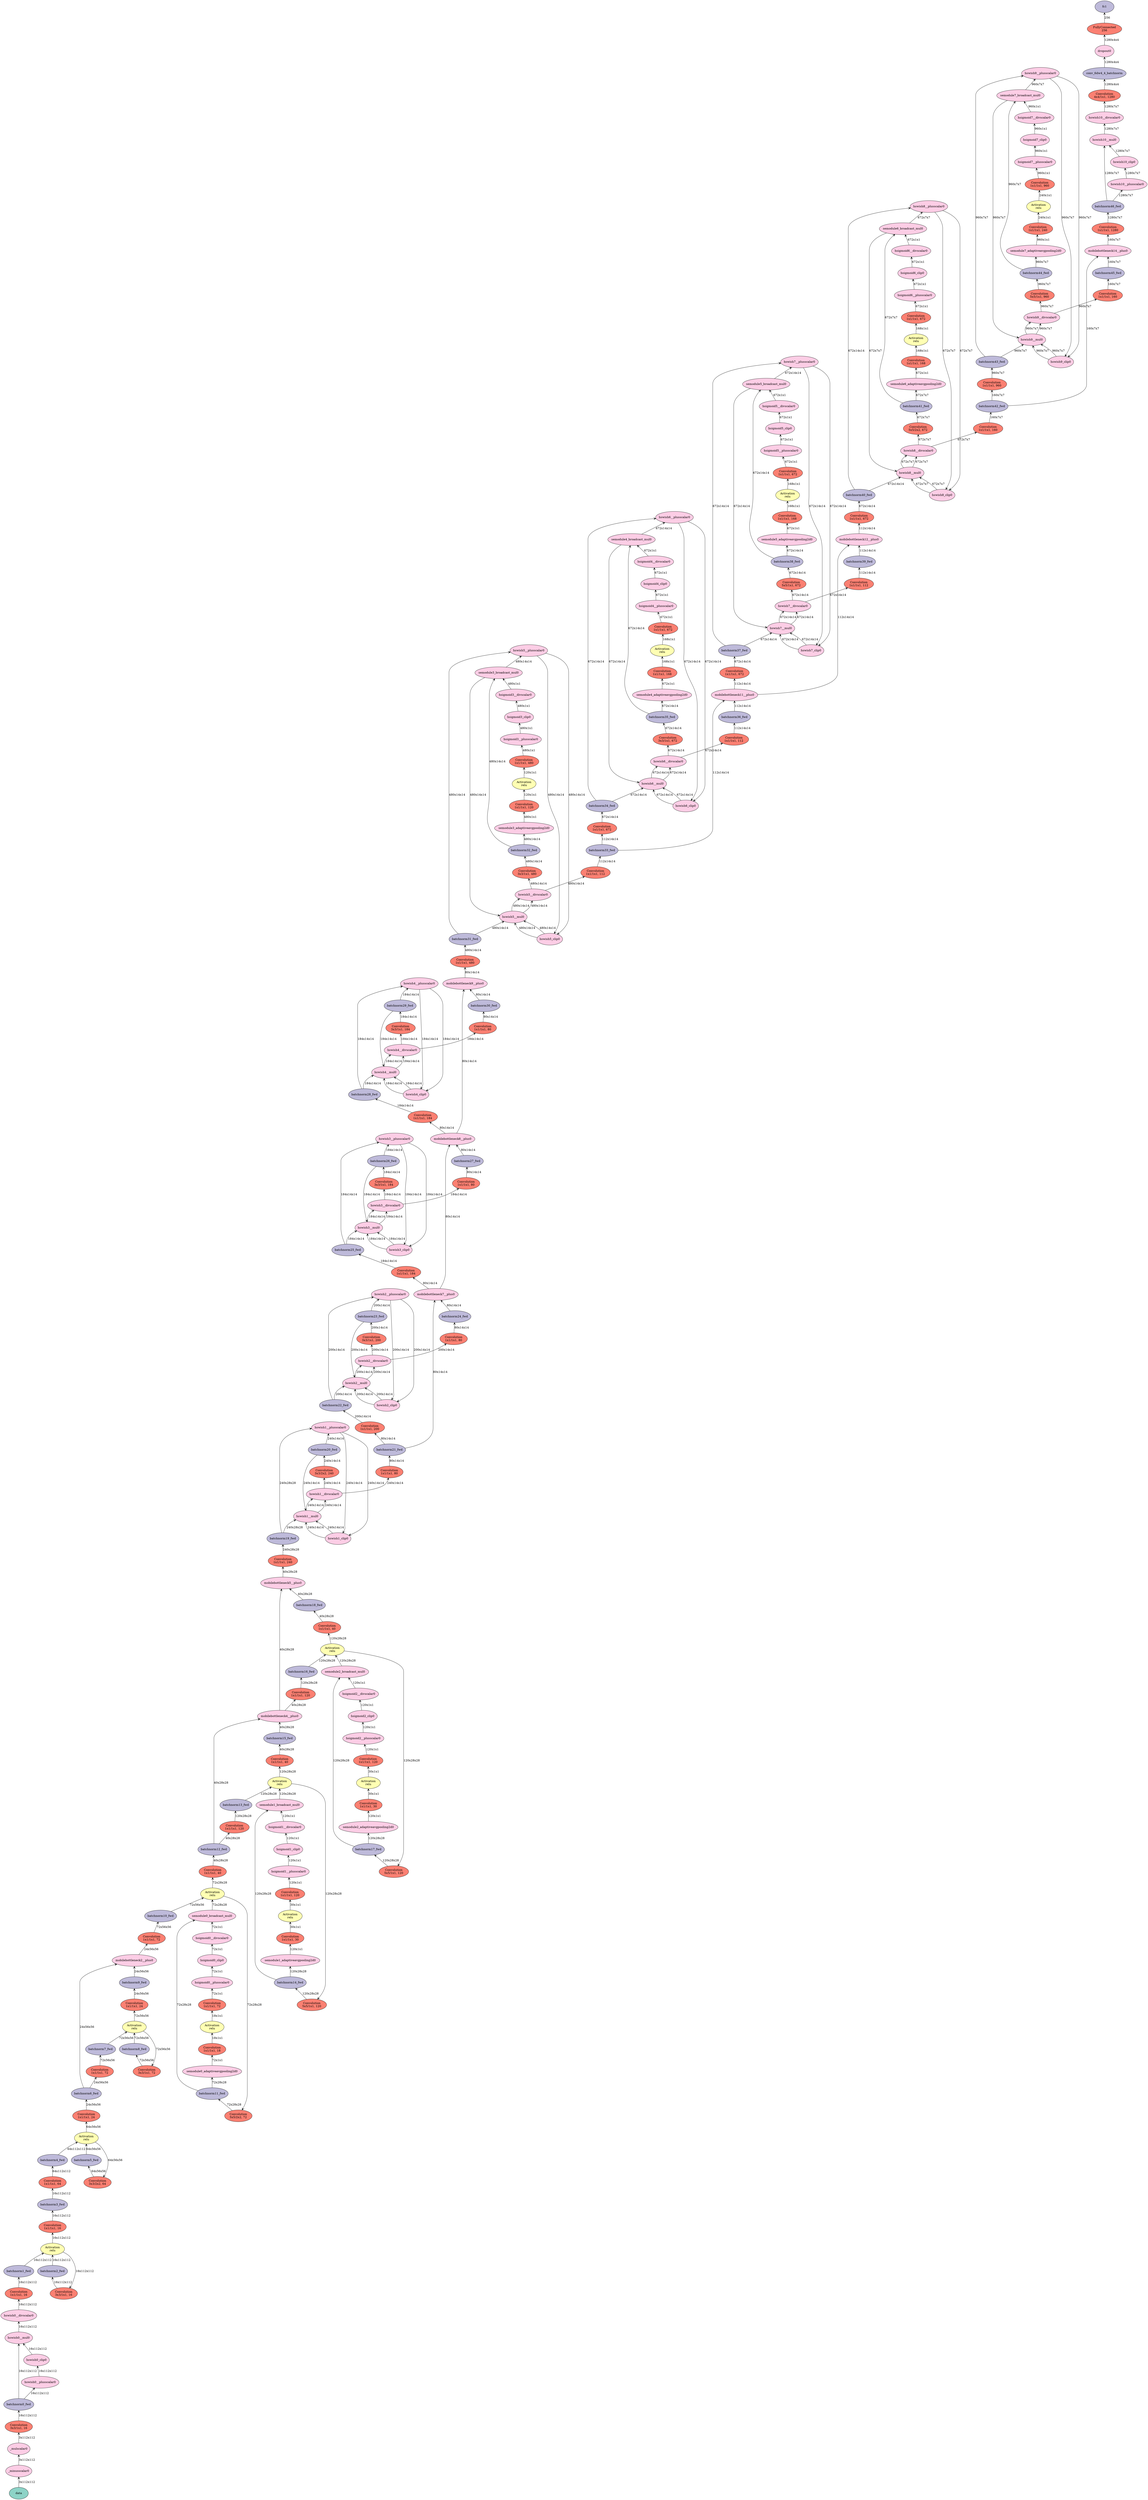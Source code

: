 digraph plot {
	data [label=data fillcolor="#8dd3c7" fixedsize="fasl==false" height=0.8034 shape=oval style=filled width=1.3]
	_minusscalar0 [label=_minusscalar0 fillcolor="#fccde5" fixedsize="fasl==false" height=0.8034 shape=oval style=filled width=1.3]
	_mulscalar0 [label=_mulscalar0 fillcolor="#fccde5" fixedsize="fasl==false" height=0.8034 shape=oval style=filled width=1.3]
	conv0_fwd [label="Convolution\n3x3/1x1, 16" fillcolor="#fb8072" fixedsize="fasl==false" height=0.8034 shape=oval style=filled width=1.3]
	batchnorm0_fwd [label=batchnorm0_fwd fillcolor="#bebada" fixedsize="fasl==false" height=0.8034 shape=oval style=filled width=1.3]
	hswish0__plusscalar0 [label=hswish0__plusscalar0 fillcolor="#fccde5" fixedsize="fasl==false" height=0.8034 shape=oval style=filled width=1.3]
	hswish0_clip0 [label=hswish0_clip0 fillcolor="#fccde5" fixedsize="fasl==false" height=0.8034 shape=oval style=filled width=1.3]
	hswish0__mul0 [label=hswish0__mul0 fillcolor="#fccde5" fixedsize="fasl==false" height=0.8034 shape=oval style=filled width=1.3]
	hswish0__divscalar0 [label=hswish0__divscalar0 fillcolor="#fccde5" fixedsize="fasl==false" height=0.8034 shape=oval style=filled width=1.3]
	conv1_fwd [label="Convolution\n1x1/1x1, 16" fillcolor="#fb8072" fixedsize="fasl==false" height=0.8034 shape=oval style=filled width=1.3]
	batchnorm1_fwd [label=batchnorm1_fwd fillcolor="#bebada" fixedsize="fasl==false" height=0.8034 shape=oval style=filled width=1.3]
	relu2_fwd [label="Activation\nrelu" fillcolor="#ffffb3" fixedsize="fasl==false" height=0.8034 shape=oval style=filled width=1.3]
	conv2_fwd [label="Convolution\n3x3/1x1, 16" fillcolor="#fb8072" fixedsize="fasl==false" height=0.8034 shape=oval style=filled width=1.3]
	batchnorm2_fwd [label=batchnorm2_fwd fillcolor="#bebada" fixedsize="fasl==false" height=0.8034 shape=oval style=filled width=1.3]
	relu2_fwd [label="Activation\nrelu" fillcolor="#ffffb3" fixedsize="fasl==false" height=0.8034 shape=oval style=filled width=1.3]
	conv3_fwd [label="Convolution\n1x1/1x1, 16" fillcolor="#fb8072" fixedsize="fasl==false" height=0.8034 shape=oval style=filled width=1.3]
	batchnorm3_fwd [label=batchnorm3_fwd fillcolor="#bebada" fixedsize="fasl==false" height=0.8034 shape=oval style=filled width=1.3]
	conv4_fwd [label="Convolution\n1x1/1x1, 64" fillcolor="#fb8072" fixedsize="fasl==false" height=0.8034 shape=oval style=filled width=1.3]
	batchnorm4_fwd [label=batchnorm4_fwd fillcolor="#bebada" fixedsize="fasl==false" height=0.8034 shape=oval style=filled width=1.3]
	relu3_fwd [label="Activation\nrelu" fillcolor="#ffffb3" fixedsize="fasl==false" height=0.8034 shape=oval style=filled width=1.3]
	conv5_fwd [label="Convolution\n3x3/2x2, 64" fillcolor="#fb8072" fixedsize="fasl==false" height=0.8034 shape=oval style=filled width=1.3]
	batchnorm5_fwd [label=batchnorm5_fwd fillcolor="#bebada" fixedsize="fasl==false" height=0.8034 shape=oval style=filled width=1.3]
	relu3_fwd [label="Activation\nrelu" fillcolor="#ffffb3" fixedsize="fasl==false" height=0.8034 shape=oval style=filled width=1.3]
	conv6_fwd [label="Convolution\n1x1/1x1, 24" fillcolor="#fb8072" fixedsize="fasl==false" height=0.8034 shape=oval style=filled width=1.3]
	batchnorm6_fwd [label=batchnorm6_fwd fillcolor="#bebada" fixedsize="fasl==false" height=0.8034 shape=oval style=filled width=1.3]
	conv7_fwd [label="Convolution\n1x1/1x1, 72" fillcolor="#fb8072" fixedsize="fasl==false" height=0.8034 shape=oval style=filled width=1.3]
	batchnorm7_fwd [label=batchnorm7_fwd fillcolor="#bebada" fixedsize="fasl==false" height=0.8034 shape=oval style=filled width=1.3]
	relu4_fwd [label="Activation\nrelu" fillcolor="#ffffb3" fixedsize="fasl==false" height=0.8034 shape=oval style=filled width=1.3]
	conv8_fwd [label="Convolution\n3x3/1x1, 72" fillcolor="#fb8072" fixedsize="fasl==false" height=0.8034 shape=oval style=filled width=1.3]
	batchnorm8_fwd [label=batchnorm8_fwd fillcolor="#bebada" fixedsize="fasl==false" height=0.8034 shape=oval style=filled width=1.3]
	relu4_fwd [label="Activation\nrelu" fillcolor="#ffffb3" fixedsize="fasl==false" height=0.8034 shape=oval style=filled width=1.3]
	conv9_fwd [label="Convolution\n1x1/1x1, 24" fillcolor="#fb8072" fixedsize="fasl==false" height=0.8034 shape=oval style=filled width=1.3]
	batchnorm9_fwd [label=batchnorm9_fwd fillcolor="#bebada" fixedsize="fasl==false" height=0.8034 shape=oval style=filled width=1.3]
	mobilebottleneck2__plus0 [label=mobilebottleneck2__plus0 fillcolor="#fccde5" fixedsize="fasl==false" height=0.8034 shape=oval style=filled width=1.3]
	conv12_fwd [label="Convolution\n1x1/1x1, 72" fillcolor="#fb8072" fixedsize="fasl==false" height=0.8034 shape=oval style=filled width=1.3]
	batchnorm10_fwd [label=batchnorm10_fwd fillcolor="#bebada" fixedsize="fasl==false" height=0.8034 shape=oval style=filled width=1.3]
	relu5_fwd [label="Activation\nrelu" fillcolor="#ffffb3" fixedsize="fasl==false" height=0.8034 shape=oval style=filled width=1.3]
	conv13_fwd [label="Convolution\n5x5/2x2, 72" fillcolor="#fb8072" fixedsize="fasl==false" height=0.8034 shape=oval style=filled width=1.3]
	batchnorm11_fwd [label=batchnorm11_fwd fillcolor="#bebada" fixedsize="fasl==false" height=0.8034 shape=oval style=filled width=1.3]
	semodule0_adaptiveavgpooling2d0 [label=semodule0_adaptiveavgpooling2d0 fillcolor="#fccde5" fixedsize="fasl==false" height=0.8034 shape=oval style=filled width=1.3]
	conv10_fwd [label="Convolution\n1x1/1x1, 18" fillcolor="#fb8072" fixedsize="fasl==false" height=0.8034 shape=oval style=filled width=1.3]
	relu6_fwd [label="Activation\nrelu" fillcolor="#ffffb3" fixedsize="fasl==false" height=0.8034 shape=oval style=filled width=1.3]
	conv11_fwd [label="Convolution\n1x1/1x1, 72" fillcolor="#fb8072" fixedsize="fasl==false" height=0.8034 shape=oval style=filled width=1.3]
	hsigmoid0__plusscalar0 [label=hsigmoid0__plusscalar0 fillcolor="#fccde5" fixedsize="fasl==false" height=0.8034 shape=oval style=filled width=1.3]
	hsigmoid0_clip0 [label=hsigmoid0_clip0 fillcolor="#fccde5" fixedsize="fasl==false" height=0.8034 shape=oval style=filled width=1.3]
	hsigmoid0__divscalar0 [label=hsigmoid0__divscalar0 fillcolor="#fccde5" fixedsize="fasl==false" height=0.8034 shape=oval style=filled width=1.3]
	semodule0_broadcast_mul0 [label=semodule0_broadcast_mul0 fillcolor="#fccde5" fixedsize="fasl==false" height=0.8034 shape=oval style=filled width=1.3]
	relu5_fwd [label="Activation\nrelu" fillcolor="#ffffb3" fixedsize="fasl==false" height=0.8034 shape=oval style=filled width=1.3]
	conv14_fwd [label="Convolution\n1x1/1x1, 40" fillcolor="#fb8072" fixedsize="fasl==false" height=0.8034 shape=oval style=filled width=1.3]
	batchnorm12_fwd [label=batchnorm12_fwd fillcolor="#bebada" fixedsize="fasl==false" height=0.8034 shape=oval style=filled width=1.3]
	conv17_fwd [label="Convolution\n1x1/1x1, 120" fillcolor="#fb8072" fixedsize="fasl==false" height=0.8034 shape=oval style=filled width=1.3]
	batchnorm13_fwd [label=batchnorm13_fwd fillcolor="#bebada" fixedsize="fasl==false" height=0.8034 shape=oval style=filled width=1.3]
	relu7_fwd [label="Activation\nrelu" fillcolor="#ffffb3" fixedsize="fasl==false" height=0.8034 shape=oval style=filled width=1.3]
	conv18_fwd [label="Convolution\n5x5/1x1, 120" fillcolor="#fb8072" fixedsize="fasl==false" height=0.8034 shape=oval style=filled width=1.3]
	batchnorm14_fwd [label=batchnorm14_fwd fillcolor="#bebada" fixedsize="fasl==false" height=0.8034 shape=oval style=filled width=1.3]
	semodule1_adaptiveavgpooling2d0 [label=semodule1_adaptiveavgpooling2d0 fillcolor="#fccde5" fixedsize="fasl==false" height=0.8034 shape=oval style=filled width=1.3]
	conv15_fwd [label="Convolution\n1x1/1x1, 30" fillcolor="#fb8072" fixedsize="fasl==false" height=0.8034 shape=oval style=filled width=1.3]
	relu8_fwd [label="Activation\nrelu" fillcolor="#ffffb3" fixedsize="fasl==false" height=0.8034 shape=oval style=filled width=1.3]
	conv16_fwd [label="Convolution\n1x1/1x1, 120" fillcolor="#fb8072" fixedsize="fasl==false" height=0.8034 shape=oval style=filled width=1.3]
	hsigmoid1__plusscalar0 [label=hsigmoid1__plusscalar0 fillcolor="#fccde5" fixedsize="fasl==false" height=0.8034 shape=oval style=filled width=1.3]
	hsigmoid1_clip0 [label=hsigmoid1_clip0 fillcolor="#fccde5" fixedsize="fasl==false" height=0.8034 shape=oval style=filled width=1.3]
	hsigmoid1__divscalar0 [label=hsigmoid1__divscalar0 fillcolor="#fccde5" fixedsize="fasl==false" height=0.8034 shape=oval style=filled width=1.3]
	semodule1_broadcast_mul0 [label=semodule1_broadcast_mul0 fillcolor="#fccde5" fixedsize="fasl==false" height=0.8034 shape=oval style=filled width=1.3]
	relu7_fwd [label="Activation\nrelu" fillcolor="#ffffb3" fixedsize="fasl==false" height=0.8034 shape=oval style=filled width=1.3]
	conv19_fwd [label="Convolution\n1x1/1x1, 40" fillcolor="#fb8072" fixedsize="fasl==false" height=0.8034 shape=oval style=filled width=1.3]
	batchnorm15_fwd [label=batchnorm15_fwd fillcolor="#bebada" fixedsize="fasl==false" height=0.8034 shape=oval style=filled width=1.3]
	mobilebottleneck4__plus0 [label=mobilebottleneck4__plus0 fillcolor="#fccde5" fixedsize="fasl==false" height=0.8034 shape=oval style=filled width=1.3]
	conv22_fwd [label="Convolution\n1x1/1x1, 120" fillcolor="#fb8072" fixedsize="fasl==false" height=0.8034 shape=oval style=filled width=1.3]
	batchnorm16_fwd [label=batchnorm16_fwd fillcolor="#bebada" fixedsize="fasl==false" height=0.8034 shape=oval style=filled width=1.3]
	relu9_fwd [label="Activation\nrelu" fillcolor="#ffffb3" fixedsize="fasl==false" height=0.8034 shape=oval style=filled width=1.3]
	conv23_fwd [label="Convolution\n5x5/1x1, 120" fillcolor="#fb8072" fixedsize="fasl==false" height=0.8034 shape=oval style=filled width=1.3]
	batchnorm17_fwd [label=batchnorm17_fwd fillcolor="#bebada" fixedsize="fasl==false" height=0.8034 shape=oval style=filled width=1.3]
	semodule2_adaptiveavgpooling2d0 [label=semodule2_adaptiveavgpooling2d0 fillcolor="#fccde5" fixedsize="fasl==false" height=0.8034 shape=oval style=filled width=1.3]
	conv20_fwd [label="Convolution\n1x1/1x1, 30" fillcolor="#fb8072" fixedsize="fasl==false" height=0.8034 shape=oval style=filled width=1.3]
	relu10_fwd [label="Activation\nrelu" fillcolor="#ffffb3" fixedsize="fasl==false" height=0.8034 shape=oval style=filled width=1.3]
	conv21_fwd [label="Convolution\n1x1/1x1, 120" fillcolor="#fb8072" fixedsize="fasl==false" height=0.8034 shape=oval style=filled width=1.3]
	hsigmoid2__plusscalar0 [label=hsigmoid2__plusscalar0 fillcolor="#fccde5" fixedsize="fasl==false" height=0.8034 shape=oval style=filled width=1.3]
	hsigmoid2_clip0 [label=hsigmoid2_clip0 fillcolor="#fccde5" fixedsize="fasl==false" height=0.8034 shape=oval style=filled width=1.3]
	hsigmoid2__divscalar0 [label=hsigmoid2__divscalar0 fillcolor="#fccde5" fixedsize="fasl==false" height=0.8034 shape=oval style=filled width=1.3]
	semodule2_broadcast_mul0 [label=semodule2_broadcast_mul0 fillcolor="#fccde5" fixedsize="fasl==false" height=0.8034 shape=oval style=filled width=1.3]
	relu9_fwd [label="Activation\nrelu" fillcolor="#ffffb3" fixedsize="fasl==false" height=0.8034 shape=oval style=filled width=1.3]
	conv24_fwd [label="Convolution\n1x1/1x1, 40" fillcolor="#fb8072" fixedsize="fasl==false" height=0.8034 shape=oval style=filled width=1.3]
	batchnorm18_fwd [label=batchnorm18_fwd fillcolor="#bebada" fixedsize="fasl==false" height=0.8034 shape=oval style=filled width=1.3]
	mobilebottleneck5__plus0 [label=mobilebottleneck5__plus0 fillcolor="#fccde5" fixedsize="fasl==false" height=0.8034 shape=oval style=filled width=1.3]
	conv25_fwd [label="Convolution\n1x1/1x1, 240" fillcolor="#fb8072" fixedsize="fasl==false" height=0.8034 shape=oval style=filled width=1.3]
	batchnorm19_fwd [label=batchnorm19_fwd fillcolor="#bebada" fixedsize="fasl==false" height=0.8034 shape=oval style=filled width=1.3]
	hswish1__plusscalar0 [label=hswish1__plusscalar0 fillcolor="#fccde5" fixedsize="fasl==false" height=0.8034 shape=oval style=filled width=1.3]
	hswish1_clip0 [label=hswish1_clip0 fillcolor="#fccde5" fixedsize="fasl==false" height=0.8034 shape=oval style=filled width=1.3]
	hswish1__mul0 [label=hswish1__mul0 fillcolor="#fccde5" fixedsize="fasl==false" height=0.8034 shape=oval style=filled width=1.3]
	hswish1__divscalar0 [label=hswish1__divscalar0 fillcolor="#fccde5" fixedsize="fasl==false" height=0.8034 shape=oval style=filled width=1.3]
	conv26_fwd [label="Convolution\n3x3/2x2, 240" fillcolor="#fb8072" fixedsize="fasl==false" height=0.8034 shape=oval style=filled width=1.3]
	batchnorm20_fwd [label=batchnorm20_fwd fillcolor="#bebada" fixedsize="fasl==false" height=0.8034 shape=oval style=filled width=1.3]
	hswish1__plusscalar0 [label=hswish1__plusscalar0 fillcolor="#fccde5" fixedsize="fasl==false" height=0.8034 shape=oval style=filled width=1.3]
	hswish1_clip0 [label=hswish1_clip0 fillcolor="#fccde5" fixedsize="fasl==false" height=0.8034 shape=oval style=filled width=1.3]
	hswish1__mul0 [label=hswish1__mul0 fillcolor="#fccde5" fixedsize="fasl==false" height=0.8034 shape=oval style=filled width=1.3]
	hswish1__divscalar0 [label=hswish1__divscalar0 fillcolor="#fccde5" fixedsize="fasl==false" height=0.8034 shape=oval style=filled width=1.3]
	conv27_fwd [label="Convolution\n1x1/1x1, 80" fillcolor="#fb8072" fixedsize="fasl==false" height=0.8034 shape=oval style=filled width=1.3]
	batchnorm21_fwd [label=batchnorm21_fwd fillcolor="#bebada" fixedsize="fasl==false" height=0.8034 shape=oval style=filled width=1.3]
	conv28_fwd [label="Convolution\n1x1/1x1, 200" fillcolor="#fb8072" fixedsize="fasl==false" height=0.8034 shape=oval style=filled width=1.3]
	batchnorm22_fwd [label=batchnorm22_fwd fillcolor="#bebada" fixedsize="fasl==false" height=0.8034 shape=oval style=filled width=1.3]
	hswish2__plusscalar0 [label=hswish2__plusscalar0 fillcolor="#fccde5" fixedsize="fasl==false" height=0.8034 shape=oval style=filled width=1.3]
	hswish2_clip0 [label=hswish2_clip0 fillcolor="#fccde5" fixedsize="fasl==false" height=0.8034 shape=oval style=filled width=1.3]
	hswish2__mul0 [label=hswish2__mul0 fillcolor="#fccde5" fixedsize="fasl==false" height=0.8034 shape=oval style=filled width=1.3]
	hswish2__divscalar0 [label=hswish2__divscalar0 fillcolor="#fccde5" fixedsize="fasl==false" height=0.8034 shape=oval style=filled width=1.3]
	conv29_fwd [label="Convolution\n3x3/1x1, 200" fillcolor="#fb8072" fixedsize="fasl==false" height=0.8034 shape=oval style=filled width=1.3]
	batchnorm23_fwd [label=batchnorm23_fwd fillcolor="#bebada" fixedsize="fasl==false" height=0.8034 shape=oval style=filled width=1.3]
	hswish2__plusscalar0 [label=hswish2__plusscalar0 fillcolor="#fccde5" fixedsize="fasl==false" height=0.8034 shape=oval style=filled width=1.3]
	hswish2_clip0 [label=hswish2_clip0 fillcolor="#fccde5" fixedsize="fasl==false" height=0.8034 shape=oval style=filled width=1.3]
	hswish2__mul0 [label=hswish2__mul0 fillcolor="#fccde5" fixedsize="fasl==false" height=0.8034 shape=oval style=filled width=1.3]
	hswish2__divscalar0 [label=hswish2__divscalar0 fillcolor="#fccde5" fixedsize="fasl==false" height=0.8034 shape=oval style=filled width=1.3]
	conv30_fwd [label="Convolution\n1x1/1x1, 80" fillcolor="#fb8072" fixedsize="fasl==false" height=0.8034 shape=oval style=filled width=1.3]
	batchnorm24_fwd [label=batchnorm24_fwd fillcolor="#bebada" fixedsize="fasl==false" height=0.8034 shape=oval style=filled width=1.3]
	mobilebottleneck7__plus0 [label=mobilebottleneck7__plus0 fillcolor="#fccde5" fixedsize="fasl==false" height=0.8034 shape=oval style=filled width=1.3]
	conv31_fwd [label="Convolution\n1x1/1x1, 184" fillcolor="#fb8072" fixedsize="fasl==false" height=0.8034 shape=oval style=filled width=1.3]
	batchnorm25_fwd [label=batchnorm25_fwd fillcolor="#bebada" fixedsize="fasl==false" height=0.8034 shape=oval style=filled width=1.3]
	hswish3__plusscalar0 [label=hswish3__plusscalar0 fillcolor="#fccde5" fixedsize="fasl==false" height=0.8034 shape=oval style=filled width=1.3]
	hswish3_clip0 [label=hswish3_clip0 fillcolor="#fccde5" fixedsize="fasl==false" height=0.8034 shape=oval style=filled width=1.3]
	hswish3__mul0 [label=hswish3__mul0 fillcolor="#fccde5" fixedsize="fasl==false" height=0.8034 shape=oval style=filled width=1.3]
	hswish3__divscalar0 [label=hswish3__divscalar0 fillcolor="#fccde5" fixedsize="fasl==false" height=0.8034 shape=oval style=filled width=1.3]
	conv32_fwd [label="Convolution\n3x3/1x1, 184" fillcolor="#fb8072" fixedsize="fasl==false" height=0.8034 shape=oval style=filled width=1.3]
	batchnorm26_fwd [label=batchnorm26_fwd fillcolor="#bebada" fixedsize="fasl==false" height=0.8034 shape=oval style=filled width=1.3]
	hswish3__plusscalar0 [label=hswish3__plusscalar0 fillcolor="#fccde5" fixedsize="fasl==false" height=0.8034 shape=oval style=filled width=1.3]
	hswish3_clip0 [label=hswish3_clip0 fillcolor="#fccde5" fixedsize="fasl==false" height=0.8034 shape=oval style=filled width=1.3]
	hswish3__mul0 [label=hswish3__mul0 fillcolor="#fccde5" fixedsize="fasl==false" height=0.8034 shape=oval style=filled width=1.3]
	hswish3__divscalar0 [label=hswish3__divscalar0 fillcolor="#fccde5" fixedsize="fasl==false" height=0.8034 shape=oval style=filled width=1.3]
	conv33_fwd [label="Convolution\n1x1/1x1, 80" fillcolor="#fb8072" fixedsize="fasl==false" height=0.8034 shape=oval style=filled width=1.3]
	batchnorm27_fwd [label=batchnorm27_fwd fillcolor="#bebada" fixedsize="fasl==false" height=0.8034 shape=oval style=filled width=1.3]
	mobilebottleneck8__plus0 [label=mobilebottleneck8__plus0 fillcolor="#fccde5" fixedsize="fasl==false" height=0.8034 shape=oval style=filled width=1.3]
	conv34_fwd [label="Convolution\n1x1/1x1, 184" fillcolor="#fb8072" fixedsize="fasl==false" height=0.8034 shape=oval style=filled width=1.3]
	batchnorm28_fwd [label=batchnorm28_fwd fillcolor="#bebada" fixedsize="fasl==false" height=0.8034 shape=oval style=filled width=1.3]
	hswish4__plusscalar0 [label=hswish4__plusscalar0 fillcolor="#fccde5" fixedsize="fasl==false" height=0.8034 shape=oval style=filled width=1.3]
	hswish4_clip0 [label=hswish4_clip0 fillcolor="#fccde5" fixedsize="fasl==false" height=0.8034 shape=oval style=filled width=1.3]
	hswish4__mul0 [label=hswish4__mul0 fillcolor="#fccde5" fixedsize="fasl==false" height=0.8034 shape=oval style=filled width=1.3]
	hswish4__divscalar0 [label=hswish4__divscalar0 fillcolor="#fccde5" fixedsize="fasl==false" height=0.8034 shape=oval style=filled width=1.3]
	conv35_fwd [label="Convolution\n3x3/1x1, 184" fillcolor="#fb8072" fixedsize="fasl==false" height=0.8034 shape=oval style=filled width=1.3]
	batchnorm29_fwd [label=batchnorm29_fwd fillcolor="#bebada" fixedsize="fasl==false" height=0.8034 shape=oval style=filled width=1.3]
	hswish4__plusscalar0 [label=hswish4__plusscalar0 fillcolor="#fccde5" fixedsize="fasl==false" height=0.8034 shape=oval style=filled width=1.3]
	hswish4_clip0 [label=hswish4_clip0 fillcolor="#fccde5" fixedsize="fasl==false" height=0.8034 shape=oval style=filled width=1.3]
	hswish4__mul0 [label=hswish4__mul0 fillcolor="#fccde5" fixedsize="fasl==false" height=0.8034 shape=oval style=filled width=1.3]
	hswish4__divscalar0 [label=hswish4__divscalar0 fillcolor="#fccde5" fixedsize="fasl==false" height=0.8034 shape=oval style=filled width=1.3]
	conv36_fwd [label="Convolution\n1x1/1x1, 80" fillcolor="#fb8072" fixedsize="fasl==false" height=0.8034 shape=oval style=filled width=1.3]
	batchnorm30_fwd [label=batchnorm30_fwd fillcolor="#bebada" fixedsize="fasl==false" height=0.8034 shape=oval style=filled width=1.3]
	mobilebottleneck9__plus0 [label=mobilebottleneck9__plus0 fillcolor="#fccde5" fixedsize="fasl==false" height=0.8034 shape=oval style=filled width=1.3]
	conv39_fwd [label="Convolution\n1x1/1x1, 480" fillcolor="#fb8072" fixedsize="fasl==false" height=0.8034 shape=oval style=filled width=1.3]
	batchnorm31_fwd [label=batchnorm31_fwd fillcolor="#bebada" fixedsize="fasl==false" height=0.8034 shape=oval style=filled width=1.3]
	hswish5__plusscalar0 [label=hswish5__plusscalar0 fillcolor="#fccde5" fixedsize="fasl==false" height=0.8034 shape=oval style=filled width=1.3]
	hswish5_clip0 [label=hswish5_clip0 fillcolor="#fccde5" fixedsize="fasl==false" height=0.8034 shape=oval style=filled width=1.3]
	hswish5__mul0 [label=hswish5__mul0 fillcolor="#fccde5" fixedsize="fasl==false" height=0.8034 shape=oval style=filled width=1.3]
	hswish5__divscalar0 [label=hswish5__divscalar0 fillcolor="#fccde5" fixedsize="fasl==false" height=0.8034 shape=oval style=filled width=1.3]
	conv40_fwd [label="Convolution\n3x3/1x1, 480" fillcolor="#fb8072" fixedsize="fasl==false" height=0.8034 shape=oval style=filled width=1.3]
	batchnorm32_fwd [label=batchnorm32_fwd fillcolor="#bebada" fixedsize="fasl==false" height=0.8034 shape=oval style=filled width=1.3]
	semodule3_adaptiveavgpooling2d0 [label=semodule3_adaptiveavgpooling2d0 fillcolor="#fccde5" fixedsize="fasl==false" height=0.8034 shape=oval style=filled width=1.3]
	conv37_fwd [label="Convolution\n1x1/1x1, 120" fillcolor="#fb8072" fixedsize="fasl==false" height=0.8034 shape=oval style=filled width=1.3]
	relu11_fwd [label="Activation\nrelu" fillcolor="#ffffb3" fixedsize="fasl==false" height=0.8034 shape=oval style=filled width=1.3]
	conv38_fwd [label="Convolution\n1x1/1x1, 480" fillcolor="#fb8072" fixedsize="fasl==false" height=0.8034 shape=oval style=filled width=1.3]
	hsigmoid3__plusscalar0 [label=hsigmoid3__plusscalar0 fillcolor="#fccde5" fixedsize="fasl==false" height=0.8034 shape=oval style=filled width=1.3]
	hsigmoid3_clip0 [label=hsigmoid3_clip0 fillcolor="#fccde5" fixedsize="fasl==false" height=0.8034 shape=oval style=filled width=1.3]
	hsigmoid3__divscalar0 [label=hsigmoid3__divscalar0 fillcolor="#fccde5" fixedsize="fasl==false" height=0.8034 shape=oval style=filled width=1.3]
	semodule3_broadcast_mul0 [label=semodule3_broadcast_mul0 fillcolor="#fccde5" fixedsize="fasl==false" height=0.8034 shape=oval style=filled width=1.3]
	hswish5__plusscalar0 [label=hswish5__plusscalar0 fillcolor="#fccde5" fixedsize="fasl==false" height=0.8034 shape=oval style=filled width=1.3]
	hswish5_clip0 [label=hswish5_clip0 fillcolor="#fccde5" fixedsize="fasl==false" height=0.8034 shape=oval style=filled width=1.3]
	hswish5__mul0 [label=hswish5__mul0 fillcolor="#fccde5" fixedsize="fasl==false" height=0.8034 shape=oval style=filled width=1.3]
	hswish5__divscalar0 [label=hswish5__divscalar0 fillcolor="#fccde5" fixedsize="fasl==false" height=0.8034 shape=oval style=filled width=1.3]
	conv41_fwd [label="Convolution\n1x1/1x1, 112" fillcolor="#fb8072" fixedsize="fasl==false" height=0.8034 shape=oval style=filled width=1.3]
	batchnorm33_fwd [label=batchnorm33_fwd fillcolor="#bebada" fixedsize="fasl==false" height=0.8034 shape=oval style=filled width=1.3]
	conv44_fwd [label="Convolution\n1x1/1x1, 672" fillcolor="#fb8072" fixedsize="fasl==false" height=0.8034 shape=oval style=filled width=1.3]
	batchnorm34_fwd [label=batchnorm34_fwd fillcolor="#bebada" fixedsize="fasl==false" height=0.8034 shape=oval style=filled width=1.3]
	hswish6__plusscalar0 [label=hswish6__plusscalar0 fillcolor="#fccde5" fixedsize="fasl==false" height=0.8034 shape=oval style=filled width=1.3]
	hswish6_clip0 [label=hswish6_clip0 fillcolor="#fccde5" fixedsize="fasl==false" height=0.8034 shape=oval style=filled width=1.3]
	hswish6__mul0 [label=hswish6__mul0 fillcolor="#fccde5" fixedsize="fasl==false" height=0.8034 shape=oval style=filled width=1.3]
	hswish6__divscalar0 [label=hswish6__divscalar0 fillcolor="#fccde5" fixedsize="fasl==false" height=0.8034 shape=oval style=filled width=1.3]
	conv45_fwd [label="Convolution\n3x3/1x1, 672" fillcolor="#fb8072" fixedsize="fasl==false" height=0.8034 shape=oval style=filled width=1.3]
	batchnorm35_fwd [label=batchnorm35_fwd fillcolor="#bebada" fixedsize="fasl==false" height=0.8034 shape=oval style=filled width=1.3]
	semodule4_adaptiveavgpooling2d0 [label=semodule4_adaptiveavgpooling2d0 fillcolor="#fccde5" fixedsize="fasl==false" height=0.8034 shape=oval style=filled width=1.3]
	conv42_fwd [label="Convolution\n1x1/1x1, 168" fillcolor="#fb8072" fixedsize="fasl==false" height=0.8034 shape=oval style=filled width=1.3]
	relu12_fwd [label="Activation\nrelu" fillcolor="#ffffb3" fixedsize="fasl==false" height=0.8034 shape=oval style=filled width=1.3]
	conv43_fwd [label="Convolution\n1x1/1x1, 672" fillcolor="#fb8072" fixedsize="fasl==false" height=0.8034 shape=oval style=filled width=1.3]
	hsigmoid4__plusscalar0 [label=hsigmoid4__plusscalar0 fillcolor="#fccde5" fixedsize="fasl==false" height=0.8034 shape=oval style=filled width=1.3]
	hsigmoid4_clip0 [label=hsigmoid4_clip0 fillcolor="#fccde5" fixedsize="fasl==false" height=0.8034 shape=oval style=filled width=1.3]
	hsigmoid4__divscalar0 [label=hsigmoid4__divscalar0 fillcolor="#fccde5" fixedsize="fasl==false" height=0.8034 shape=oval style=filled width=1.3]
	semodule4_broadcast_mul0 [label=semodule4_broadcast_mul0 fillcolor="#fccde5" fixedsize="fasl==false" height=0.8034 shape=oval style=filled width=1.3]
	hswish6__plusscalar0 [label=hswish6__plusscalar0 fillcolor="#fccde5" fixedsize="fasl==false" height=0.8034 shape=oval style=filled width=1.3]
	hswish6_clip0 [label=hswish6_clip0 fillcolor="#fccde5" fixedsize="fasl==false" height=0.8034 shape=oval style=filled width=1.3]
	hswish6__mul0 [label=hswish6__mul0 fillcolor="#fccde5" fixedsize="fasl==false" height=0.8034 shape=oval style=filled width=1.3]
	hswish6__divscalar0 [label=hswish6__divscalar0 fillcolor="#fccde5" fixedsize="fasl==false" height=0.8034 shape=oval style=filled width=1.3]
	conv46_fwd [label="Convolution\n1x1/1x1, 112" fillcolor="#fb8072" fixedsize="fasl==false" height=0.8034 shape=oval style=filled width=1.3]
	batchnorm36_fwd [label=batchnorm36_fwd fillcolor="#bebada" fixedsize="fasl==false" height=0.8034 shape=oval style=filled width=1.3]
	mobilebottleneck11__plus0 [label=mobilebottleneck11__plus0 fillcolor="#fccde5" fixedsize="fasl==false" height=0.8034 shape=oval style=filled width=1.3]
	conv49_fwd [label="Convolution\n1x1/1x1, 672" fillcolor="#fb8072" fixedsize="fasl==false" height=0.8034 shape=oval style=filled width=1.3]
	batchnorm37_fwd [label=batchnorm37_fwd fillcolor="#bebada" fixedsize="fasl==false" height=0.8034 shape=oval style=filled width=1.3]
	hswish7__plusscalar0 [label=hswish7__plusscalar0 fillcolor="#fccde5" fixedsize="fasl==false" height=0.8034 shape=oval style=filled width=1.3]
	hswish7_clip0 [label=hswish7_clip0 fillcolor="#fccde5" fixedsize="fasl==false" height=0.8034 shape=oval style=filled width=1.3]
	hswish7__mul0 [label=hswish7__mul0 fillcolor="#fccde5" fixedsize="fasl==false" height=0.8034 shape=oval style=filled width=1.3]
	hswish7__divscalar0 [label=hswish7__divscalar0 fillcolor="#fccde5" fixedsize="fasl==false" height=0.8034 shape=oval style=filled width=1.3]
	conv50_fwd [label="Convolution\n5x5/1x1, 672" fillcolor="#fb8072" fixedsize="fasl==false" height=0.8034 shape=oval style=filled width=1.3]
	batchnorm38_fwd [label=batchnorm38_fwd fillcolor="#bebada" fixedsize="fasl==false" height=0.8034 shape=oval style=filled width=1.3]
	semodule5_adaptiveavgpooling2d0 [label=semodule5_adaptiveavgpooling2d0 fillcolor="#fccde5" fixedsize="fasl==false" height=0.8034 shape=oval style=filled width=1.3]
	conv47_fwd [label="Convolution\n1x1/1x1, 168" fillcolor="#fb8072" fixedsize="fasl==false" height=0.8034 shape=oval style=filled width=1.3]
	relu13_fwd [label="Activation\nrelu" fillcolor="#ffffb3" fixedsize="fasl==false" height=0.8034 shape=oval style=filled width=1.3]
	conv48_fwd [label="Convolution\n1x1/1x1, 672" fillcolor="#fb8072" fixedsize="fasl==false" height=0.8034 shape=oval style=filled width=1.3]
	hsigmoid5__plusscalar0 [label=hsigmoid5__plusscalar0 fillcolor="#fccde5" fixedsize="fasl==false" height=0.8034 shape=oval style=filled width=1.3]
	hsigmoid5_clip0 [label=hsigmoid5_clip0 fillcolor="#fccde5" fixedsize="fasl==false" height=0.8034 shape=oval style=filled width=1.3]
	hsigmoid5__divscalar0 [label=hsigmoid5__divscalar0 fillcolor="#fccde5" fixedsize="fasl==false" height=0.8034 shape=oval style=filled width=1.3]
	semodule5_broadcast_mul0 [label=semodule5_broadcast_mul0 fillcolor="#fccde5" fixedsize="fasl==false" height=0.8034 shape=oval style=filled width=1.3]
	hswish7__plusscalar0 [label=hswish7__plusscalar0 fillcolor="#fccde5" fixedsize="fasl==false" height=0.8034 shape=oval style=filled width=1.3]
	hswish7_clip0 [label=hswish7_clip0 fillcolor="#fccde5" fixedsize="fasl==false" height=0.8034 shape=oval style=filled width=1.3]
	hswish7__mul0 [label=hswish7__mul0 fillcolor="#fccde5" fixedsize="fasl==false" height=0.8034 shape=oval style=filled width=1.3]
	hswish7__divscalar0 [label=hswish7__divscalar0 fillcolor="#fccde5" fixedsize="fasl==false" height=0.8034 shape=oval style=filled width=1.3]
	conv51_fwd [label="Convolution\n1x1/1x1, 112" fillcolor="#fb8072" fixedsize="fasl==false" height=0.8034 shape=oval style=filled width=1.3]
	batchnorm39_fwd [label=batchnorm39_fwd fillcolor="#bebada" fixedsize="fasl==false" height=0.8034 shape=oval style=filled width=1.3]
	mobilebottleneck12__plus0 [label=mobilebottleneck12__plus0 fillcolor="#fccde5" fixedsize="fasl==false" height=0.8034 shape=oval style=filled width=1.3]
	conv54_fwd [label="Convolution\n1x1/1x1, 672" fillcolor="#fb8072" fixedsize="fasl==false" height=0.8034 shape=oval style=filled width=1.3]
	batchnorm40_fwd [label=batchnorm40_fwd fillcolor="#bebada" fixedsize="fasl==false" height=0.8034 shape=oval style=filled width=1.3]
	hswish8__plusscalar0 [label=hswish8__plusscalar0 fillcolor="#fccde5" fixedsize="fasl==false" height=0.8034 shape=oval style=filled width=1.3]
	hswish8_clip0 [label=hswish8_clip0 fillcolor="#fccde5" fixedsize="fasl==false" height=0.8034 shape=oval style=filled width=1.3]
	hswish8__mul0 [label=hswish8__mul0 fillcolor="#fccde5" fixedsize="fasl==false" height=0.8034 shape=oval style=filled width=1.3]
	hswish8__divscalar0 [label=hswish8__divscalar0 fillcolor="#fccde5" fixedsize="fasl==false" height=0.8034 shape=oval style=filled width=1.3]
	conv55_fwd [label="Convolution\n5x5/2x2, 672" fillcolor="#fb8072" fixedsize="fasl==false" height=0.8034 shape=oval style=filled width=1.3]
	batchnorm41_fwd [label=batchnorm41_fwd fillcolor="#bebada" fixedsize="fasl==false" height=0.8034 shape=oval style=filled width=1.3]
	semodule6_adaptiveavgpooling2d0 [label=semodule6_adaptiveavgpooling2d0 fillcolor="#fccde5" fixedsize="fasl==false" height=0.8034 shape=oval style=filled width=1.3]
	conv52_fwd [label="Convolution\n1x1/1x1, 168" fillcolor="#fb8072" fixedsize="fasl==false" height=0.8034 shape=oval style=filled width=1.3]
	relu14_fwd [label="Activation\nrelu" fillcolor="#ffffb3" fixedsize="fasl==false" height=0.8034 shape=oval style=filled width=1.3]
	conv53_fwd [label="Convolution\n1x1/1x1, 672" fillcolor="#fb8072" fixedsize="fasl==false" height=0.8034 shape=oval style=filled width=1.3]
	hsigmoid6__plusscalar0 [label=hsigmoid6__plusscalar0 fillcolor="#fccde5" fixedsize="fasl==false" height=0.8034 shape=oval style=filled width=1.3]
	hsigmoid6_clip0 [label=hsigmoid6_clip0 fillcolor="#fccde5" fixedsize="fasl==false" height=0.8034 shape=oval style=filled width=1.3]
	hsigmoid6__divscalar0 [label=hsigmoid6__divscalar0 fillcolor="#fccde5" fixedsize="fasl==false" height=0.8034 shape=oval style=filled width=1.3]
	semodule6_broadcast_mul0 [label=semodule6_broadcast_mul0 fillcolor="#fccde5" fixedsize="fasl==false" height=0.8034 shape=oval style=filled width=1.3]
	hswish8__plusscalar0 [label=hswish8__plusscalar0 fillcolor="#fccde5" fixedsize="fasl==false" height=0.8034 shape=oval style=filled width=1.3]
	hswish8_clip0 [label=hswish8_clip0 fillcolor="#fccde5" fixedsize="fasl==false" height=0.8034 shape=oval style=filled width=1.3]
	hswish8__mul0 [label=hswish8__mul0 fillcolor="#fccde5" fixedsize="fasl==false" height=0.8034 shape=oval style=filled width=1.3]
	hswish8__divscalar0 [label=hswish8__divscalar0 fillcolor="#fccde5" fixedsize="fasl==false" height=0.8034 shape=oval style=filled width=1.3]
	conv56_fwd [label="Convolution\n1x1/1x1, 160" fillcolor="#fb8072" fixedsize="fasl==false" height=0.8034 shape=oval style=filled width=1.3]
	batchnorm42_fwd [label=batchnorm42_fwd fillcolor="#bebada" fixedsize="fasl==false" height=0.8034 shape=oval style=filled width=1.3]
	conv59_fwd [label="Convolution\n1x1/1x1, 960" fillcolor="#fb8072" fixedsize="fasl==false" height=0.8034 shape=oval style=filled width=1.3]
	batchnorm43_fwd [label=batchnorm43_fwd fillcolor="#bebada" fixedsize="fasl==false" height=0.8034 shape=oval style=filled width=1.3]
	hswish9__plusscalar0 [label=hswish9__plusscalar0 fillcolor="#fccde5" fixedsize="fasl==false" height=0.8034 shape=oval style=filled width=1.3]
	hswish9_clip0 [label=hswish9_clip0 fillcolor="#fccde5" fixedsize="fasl==false" height=0.8034 shape=oval style=filled width=1.3]
	hswish9__mul0 [label=hswish9__mul0 fillcolor="#fccde5" fixedsize="fasl==false" height=0.8034 shape=oval style=filled width=1.3]
	hswish9__divscalar0 [label=hswish9__divscalar0 fillcolor="#fccde5" fixedsize="fasl==false" height=0.8034 shape=oval style=filled width=1.3]
	conv60_fwd [label="Convolution\n5x5/1x1, 960" fillcolor="#fb8072" fixedsize="fasl==false" height=0.8034 shape=oval style=filled width=1.3]
	batchnorm44_fwd [label=batchnorm44_fwd fillcolor="#bebada" fixedsize="fasl==false" height=0.8034 shape=oval style=filled width=1.3]
	semodule7_adaptiveavgpooling2d0 [label=semodule7_adaptiveavgpooling2d0 fillcolor="#fccde5" fixedsize="fasl==false" height=0.8034 shape=oval style=filled width=1.3]
	conv57_fwd [label="Convolution\n1x1/1x1, 240" fillcolor="#fb8072" fixedsize="fasl==false" height=0.8034 shape=oval style=filled width=1.3]
	relu15_fwd [label="Activation\nrelu" fillcolor="#ffffb3" fixedsize="fasl==false" height=0.8034 shape=oval style=filled width=1.3]
	conv58_fwd [label="Convolution\n1x1/1x1, 960" fillcolor="#fb8072" fixedsize="fasl==false" height=0.8034 shape=oval style=filled width=1.3]
	hsigmoid7__plusscalar0 [label=hsigmoid7__plusscalar0 fillcolor="#fccde5" fixedsize="fasl==false" height=0.8034 shape=oval style=filled width=1.3]
	hsigmoid7_clip0 [label=hsigmoid7_clip0 fillcolor="#fccde5" fixedsize="fasl==false" height=0.8034 shape=oval style=filled width=1.3]
	hsigmoid7__divscalar0 [label=hsigmoid7__divscalar0 fillcolor="#fccde5" fixedsize="fasl==false" height=0.8034 shape=oval style=filled width=1.3]
	semodule7_broadcast_mul0 [label=semodule7_broadcast_mul0 fillcolor="#fccde5" fixedsize="fasl==false" height=0.8034 shape=oval style=filled width=1.3]
	hswish9__plusscalar0 [label=hswish9__plusscalar0 fillcolor="#fccde5" fixedsize="fasl==false" height=0.8034 shape=oval style=filled width=1.3]
	hswish9_clip0 [label=hswish9_clip0 fillcolor="#fccde5" fixedsize="fasl==false" height=0.8034 shape=oval style=filled width=1.3]
	hswish9__mul0 [label=hswish9__mul0 fillcolor="#fccde5" fixedsize="fasl==false" height=0.8034 shape=oval style=filled width=1.3]
	hswish9__divscalar0 [label=hswish9__divscalar0 fillcolor="#fccde5" fixedsize="fasl==false" height=0.8034 shape=oval style=filled width=1.3]
	conv61_fwd [label="Convolution\n1x1/1x1, 160" fillcolor="#fb8072" fixedsize="fasl==false" height=0.8034 shape=oval style=filled width=1.3]
	batchnorm45_fwd [label=batchnorm45_fwd fillcolor="#bebada" fixedsize="fasl==false" height=0.8034 shape=oval style=filled width=1.3]
	mobilebottleneck14__plus0 [label=mobilebottleneck14__plus0 fillcolor="#fccde5" fixedsize="fasl==false" height=0.8034 shape=oval style=filled width=1.3]
	conv62_fwd [label="Convolution\n1x1/1x1, 1280" fillcolor="#fb8072" fixedsize="fasl==false" height=0.8034 shape=oval style=filled width=1.3]
	batchnorm46_fwd [label=batchnorm46_fwd fillcolor="#bebada" fixedsize="fasl==false" height=0.8034 shape=oval style=filled width=1.3]
	hswish10__plusscalar0 [label=hswish10__plusscalar0 fillcolor="#fccde5" fixedsize="fasl==false" height=0.8034 shape=oval style=filled width=1.3]
	hswish10_clip0 [label=hswish10_clip0 fillcolor="#fccde5" fixedsize="fasl==false" height=0.8034 shape=oval style=filled width=1.3]
	hswish10__mul0 [label=hswish10__mul0 fillcolor="#fccde5" fixedsize="fasl==false" height=0.8034 shape=oval style=filled width=1.3]
	hswish10__divscalar0 [label=hswish10__divscalar0 fillcolor="#fccde5" fixedsize="fasl==false" height=0.8034 shape=oval style=filled width=1.3]
	conv_6dw4_4_conv2d [label="Convolution\n4x4/1x1, 1280" fillcolor="#fb8072" fixedsize="fasl==false" height=0.8034 shape=oval style=filled width=1.3]
	conv_6dw4_4_batchnorm [label=conv_6dw4_4_batchnorm fillcolor="#bebada" fixedsize="fasl==false" height=0.8034 shape=oval style=filled width=1.3]
	dropout0 [label=dropout0 fillcolor="#fccde5" fixedsize="fasl==false" height=0.8034 shape=oval style=filled width=1.3]
	pre_fc1 [label="FullyConnected\n256" fillcolor="#fb8072" fixedsize="fasl==false" height=0.8034 shape=oval style=filled width=1.3]
	fc1 [label=fc1 fillcolor="#bebada" fixedsize="fasl==false" height=0.8034 shape=oval style=filled width=1.3]
	_minusscalar0 -> data [label="3x112x112" arrowtail=open dir=back]
	_mulscalar0 -> _minusscalar0 [label="3x112x112" arrowtail=open dir=back]
	conv0_fwd -> _mulscalar0 [label="3x112x112" arrowtail=open dir=back]
	batchnorm0_fwd -> conv0_fwd [label="16x112x112" arrowtail=open dir=back]
	hswish0__plusscalar0 -> batchnorm0_fwd [label="16x112x112" arrowtail=open dir=back]
	hswish0_clip0 -> hswish0__plusscalar0 [label="16x112x112" arrowtail=open dir=back]
	hswish0__mul0 -> batchnorm0_fwd [label="16x112x112" arrowtail=open dir=back]
	hswish0__mul0 -> hswish0_clip0 [label="16x112x112" arrowtail=open dir=back]
	hswish0__divscalar0 -> hswish0__mul0 [label="16x112x112" arrowtail=open dir=back]
	conv1_fwd -> hswish0__divscalar0 [label="16x112x112" arrowtail=open dir=back]
	batchnorm1_fwd -> conv1_fwd [label="16x112x112" arrowtail=open dir=back]
	relu2_fwd -> batchnorm1_fwd [label="16x112x112" arrowtail=open dir=back]
	conv2_fwd -> relu2_fwd [label="16x112x112" arrowtail=open dir=back]
	batchnorm2_fwd -> conv2_fwd [label="16x112x112" arrowtail=open dir=back]
	relu2_fwd -> batchnorm2_fwd [label="16x112x112" arrowtail=open dir=back]
	conv3_fwd -> relu2_fwd [label="16x112x112" arrowtail=open dir=back]
	batchnorm3_fwd -> conv3_fwd [label="16x112x112" arrowtail=open dir=back]
	conv4_fwd -> batchnorm3_fwd [label="16x112x112" arrowtail=open dir=back]
	batchnorm4_fwd -> conv4_fwd [label="64x112x112" arrowtail=open dir=back]
	relu3_fwd -> batchnorm4_fwd [label="64x112x112" arrowtail=open dir=back]
	conv5_fwd -> relu3_fwd [label="64x56x56" arrowtail=open dir=back]
	batchnorm5_fwd -> conv5_fwd [label="64x56x56" arrowtail=open dir=back]
	relu3_fwd -> batchnorm5_fwd [label="64x56x56" arrowtail=open dir=back]
	conv6_fwd -> relu3_fwd [label="64x56x56" arrowtail=open dir=back]
	batchnorm6_fwd -> conv6_fwd [label="24x56x56" arrowtail=open dir=back]
	conv7_fwd -> batchnorm6_fwd [label="24x56x56" arrowtail=open dir=back]
	batchnorm7_fwd -> conv7_fwd [label="72x56x56" arrowtail=open dir=back]
	relu4_fwd -> batchnorm7_fwd [label="72x56x56" arrowtail=open dir=back]
	conv8_fwd -> relu4_fwd [label="72x56x56" arrowtail=open dir=back]
	batchnorm8_fwd -> conv8_fwd [label="72x56x56" arrowtail=open dir=back]
	relu4_fwd -> batchnorm8_fwd [label="72x56x56" arrowtail=open dir=back]
	conv9_fwd -> relu4_fwd [label="72x56x56" arrowtail=open dir=back]
	batchnorm9_fwd -> conv9_fwd [label="24x56x56" arrowtail=open dir=back]
	mobilebottleneck2__plus0 -> batchnorm6_fwd [label="24x56x56" arrowtail=open dir=back]
	mobilebottleneck2__plus0 -> batchnorm9_fwd [label="24x56x56" arrowtail=open dir=back]
	conv12_fwd -> mobilebottleneck2__plus0 [label="24x56x56" arrowtail=open dir=back]
	batchnorm10_fwd -> conv12_fwd [label="72x56x56" arrowtail=open dir=back]
	relu5_fwd -> batchnorm10_fwd [label="72x56x56" arrowtail=open dir=back]
	conv13_fwd -> relu5_fwd [label="72x28x28" arrowtail=open dir=back]
	batchnorm11_fwd -> conv13_fwd [label="72x28x28" arrowtail=open dir=back]
	semodule0_adaptiveavgpooling2d0 -> batchnorm11_fwd [label="72x28x28" arrowtail=open dir=back]
	conv10_fwd -> semodule0_adaptiveavgpooling2d0 [label="72x1x1" arrowtail=open dir=back]
	relu6_fwd -> conv10_fwd [label="18x1x1" arrowtail=open dir=back]
	conv11_fwd -> relu6_fwd [label="18x1x1" arrowtail=open dir=back]
	hsigmoid0__plusscalar0 -> conv11_fwd [label="72x1x1" arrowtail=open dir=back]
	hsigmoid0_clip0 -> hsigmoid0__plusscalar0 [label="72x1x1" arrowtail=open dir=back]
	hsigmoid0__divscalar0 -> hsigmoid0_clip0 [label="72x1x1" arrowtail=open dir=back]
	semodule0_broadcast_mul0 -> batchnorm11_fwd [label="72x28x28" arrowtail=open dir=back]
	semodule0_broadcast_mul0 -> hsigmoid0__divscalar0 [label="72x1x1" arrowtail=open dir=back]
	relu5_fwd -> semodule0_broadcast_mul0 [label="72x28x28" arrowtail=open dir=back]
	conv14_fwd -> relu5_fwd [label="72x28x28" arrowtail=open dir=back]
	batchnorm12_fwd -> conv14_fwd [label="40x28x28" arrowtail=open dir=back]
	conv17_fwd -> batchnorm12_fwd [label="40x28x28" arrowtail=open dir=back]
	batchnorm13_fwd -> conv17_fwd [label="120x28x28" arrowtail=open dir=back]
	relu7_fwd -> batchnorm13_fwd [label="120x28x28" arrowtail=open dir=back]
	conv18_fwd -> relu7_fwd [label="120x28x28" arrowtail=open dir=back]
	batchnorm14_fwd -> conv18_fwd [label="120x28x28" arrowtail=open dir=back]
	semodule1_adaptiveavgpooling2d0 -> batchnorm14_fwd [label="120x28x28" arrowtail=open dir=back]
	conv15_fwd -> semodule1_adaptiveavgpooling2d0 [label="120x1x1" arrowtail=open dir=back]
	relu8_fwd -> conv15_fwd [label="30x1x1" arrowtail=open dir=back]
	conv16_fwd -> relu8_fwd [label="30x1x1" arrowtail=open dir=back]
	hsigmoid1__plusscalar0 -> conv16_fwd [label="120x1x1" arrowtail=open dir=back]
	hsigmoid1_clip0 -> hsigmoid1__plusscalar0 [label="120x1x1" arrowtail=open dir=back]
	hsigmoid1__divscalar0 -> hsigmoid1_clip0 [label="120x1x1" arrowtail=open dir=back]
	semodule1_broadcast_mul0 -> batchnorm14_fwd [label="120x28x28" arrowtail=open dir=back]
	semodule1_broadcast_mul0 -> hsigmoid1__divscalar0 [label="120x1x1" arrowtail=open dir=back]
	relu7_fwd -> semodule1_broadcast_mul0 [label="120x28x28" arrowtail=open dir=back]
	conv19_fwd -> relu7_fwd [label="120x28x28" arrowtail=open dir=back]
	batchnorm15_fwd -> conv19_fwd [label="40x28x28" arrowtail=open dir=back]
	mobilebottleneck4__plus0 -> batchnorm12_fwd [label="40x28x28" arrowtail=open dir=back]
	mobilebottleneck4__plus0 -> batchnorm15_fwd [label="40x28x28" arrowtail=open dir=back]
	conv22_fwd -> mobilebottleneck4__plus0 [label="40x28x28" arrowtail=open dir=back]
	batchnorm16_fwd -> conv22_fwd [label="120x28x28" arrowtail=open dir=back]
	relu9_fwd -> batchnorm16_fwd [label="120x28x28" arrowtail=open dir=back]
	conv23_fwd -> relu9_fwd [label="120x28x28" arrowtail=open dir=back]
	batchnorm17_fwd -> conv23_fwd [label="120x28x28" arrowtail=open dir=back]
	semodule2_adaptiveavgpooling2d0 -> batchnorm17_fwd [label="120x28x28" arrowtail=open dir=back]
	conv20_fwd -> semodule2_adaptiveavgpooling2d0 [label="120x1x1" arrowtail=open dir=back]
	relu10_fwd -> conv20_fwd [label="30x1x1" arrowtail=open dir=back]
	conv21_fwd -> relu10_fwd [label="30x1x1" arrowtail=open dir=back]
	hsigmoid2__plusscalar0 -> conv21_fwd [label="120x1x1" arrowtail=open dir=back]
	hsigmoid2_clip0 -> hsigmoid2__plusscalar0 [label="120x1x1" arrowtail=open dir=back]
	hsigmoid2__divscalar0 -> hsigmoid2_clip0 [label="120x1x1" arrowtail=open dir=back]
	semodule2_broadcast_mul0 -> batchnorm17_fwd [label="120x28x28" arrowtail=open dir=back]
	semodule2_broadcast_mul0 -> hsigmoid2__divscalar0 [label="120x1x1" arrowtail=open dir=back]
	relu9_fwd -> semodule2_broadcast_mul0 [label="120x28x28" arrowtail=open dir=back]
	conv24_fwd -> relu9_fwd [label="120x28x28" arrowtail=open dir=back]
	batchnorm18_fwd -> conv24_fwd [label="40x28x28" arrowtail=open dir=back]
	mobilebottleneck5__plus0 -> mobilebottleneck4__plus0 [label="40x28x28" arrowtail=open dir=back]
	mobilebottleneck5__plus0 -> batchnorm18_fwd [label="40x28x28" arrowtail=open dir=back]
	conv25_fwd -> mobilebottleneck5__plus0 [label="40x28x28" arrowtail=open dir=back]
	batchnorm19_fwd -> conv25_fwd [label="240x28x28" arrowtail=open dir=back]
	hswish1__plusscalar0 -> batchnorm19_fwd [label="240x28x28" arrowtail=open dir=back]
	hswish1_clip0 -> hswish1__plusscalar0 [label="240x14x14" arrowtail=open dir=back]
	hswish1__mul0 -> batchnorm19_fwd [label="240x28x28" arrowtail=open dir=back]
	hswish1__mul0 -> hswish1_clip0 [label="240x14x14" arrowtail=open dir=back]
	hswish1__divscalar0 -> hswish1__mul0 [label="240x14x14" arrowtail=open dir=back]
	conv26_fwd -> hswish1__divscalar0 [label="240x14x14" arrowtail=open dir=back]
	batchnorm20_fwd -> conv26_fwd [label="240x14x14" arrowtail=open dir=back]
	hswish1__plusscalar0 -> batchnorm20_fwd [label="240x14x14" arrowtail=open dir=back]
	hswish1_clip0 -> hswish1__plusscalar0 [label="240x14x14" arrowtail=open dir=back]
	hswish1__mul0 -> batchnorm20_fwd [label="240x14x14" arrowtail=open dir=back]
	hswish1__mul0 -> hswish1_clip0 [label="240x14x14" arrowtail=open dir=back]
	hswish1__divscalar0 -> hswish1__mul0 [label="240x14x14" arrowtail=open dir=back]
	conv27_fwd -> hswish1__divscalar0 [label="240x14x14" arrowtail=open dir=back]
	batchnorm21_fwd -> conv27_fwd [label="80x14x14" arrowtail=open dir=back]
	conv28_fwd -> batchnorm21_fwd [label="80x14x14" arrowtail=open dir=back]
	batchnorm22_fwd -> conv28_fwd [label="200x14x14" arrowtail=open dir=back]
	hswish2__plusscalar0 -> batchnorm22_fwd [label="200x14x14" arrowtail=open dir=back]
	hswish2_clip0 -> hswish2__plusscalar0 [label="200x14x14" arrowtail=open dir=back]
	hswish2__mul0 -> batchnorm22_fwd [label="200x14x14" arrowtail=open dir=back]
	hswish2__mul0 -> hswish2_clip0 [label="200x14x14" arrowtail=open dir=back]
	hswish2__divscalar0 -> hswish2__mul0 [label="200x14x14" arrowtail=open dir=back]
	conv29_fwd -> hswish2__divscalar0 [label="200x14x14" arrowtail=open dir=back]
	batchnorm23_fwd -> conv29_fwd [label="200x14x14" arrowtail=open dir=back]
	hswish2__plusscalar0 -> batchnorm23_fwd [label="200x14x14" arrowtail=open dir=back]
	hswish2_clip0 -> hswish2__plusscalar0 [label="200x14x14" arrowtail=open dir=back]
	hswish2__mul0 -> batchnorm23_fwd [label="200x14x14" arrowtail=open dir=back]
	hswish2__mul0 -> hswish2_clip0 [label="200x14x14" arrowtail=open dir=back]
	hswish2__divscalar0 -> hswish2__mul0 [label="200x14x14" arrowtail=open dir=back]
	conv30_fwd -> hswish2__divscalar0 [label="200x14x14" arrowtail=open dir=back]
	batchnorm24_fwd -> conv30_fwd [label="80x14x14" arrowtail=open dir=back]
	mobilebottleneck7__plus0 -> batchnorm21_fwd [label="80x14x14" arrowtail=open dir=back]
	mobilebottleneck7__plus0 -> batchnorm24_fwd [label="80x14x14" arrowtail=open dir=back]
	conv31_fwd -> mobilebottleneck7__plus0 [label="80x14x14" arrowtail=open dir=back]
	batchnorm25_fwd -> conv31_fwd [label="184x14x14" arrowtail=open dir=back]
	hswish3__plusscalar0 -> batchnorm25_fwd [label="184x14x14" arrowtail=open dir=back]
	hswish3_clip0 -> hswish3__plusscalar0 [label="184x14x14" arrowtail=open dir=back]
	hswish3__mul0 -> batchnorm25_fwd [label="184x14x14" arrowtail=open dir=back]
	hswish3__mul0 -> hswish3_clip0 [label="184x14x14" arrowtail=open dir=back]
	hswish3__divscalar0 -> hswish3__mul0 [label="184x14x14" arrowtail=open dir=back]
	conv32_fwd -> hswish3__divscalar0 [label="184x14x14" arrowtail=open dir=back]
	batchnorm26_fwd -> conv32_fwd [label="184x14x14" arrowtail=open dir=back]
	hswish3__plusscalar0 -> batchnorm26_fwd [label="184x14x14" arrowtail=open dir=back]
	hswish3_clip0 -> hswish3__plusscalar0 [label="184x14x14" arrowtail=open dir=back]
	hswish3__mul0 -> batchnorm26_fwd [label="184x14x14" arrowtail=open dir=back]
	hswish3__mul0 -> hswish3_clip0 [label="184x14x14" arrowtail=open dir=back]
	hswish3__divscalar0 -> hswish3__mul0 [label="184x14x14" arrowtail=open dir=back]
	conv33_fwd -> hswish3__divscalar0 [label="184x14x14" arrowtail=open dir=back]
	batchnorm27_fwd -> conv33_fwd [label="80x14x14" arrowtail=open dir=back]
	mobilebottleneck8__plus0 -> mobilebottleneck7__plus0 [label="80x14x14" arrowtail=open dir=back]
	mobilebottleneck8__plus0 -> batchnorm27_fwd [label="80x14x14" arrowtail=open dir=back]
	conv34_fwd -> mobilebottleneck8__plus0 [label="80x14x14" arrowtail=open dir=back]
	batchnorm28_fwd -> conv34_fwd [label="184x14x14" arrowtail=open dir=back]
	hswish4__plusscalar0 -> batchnorm28_fwd [label="184x14x14" arrowtail=open dir=back]
	hswish4_clip0 -> hswish4__plusscalar0 [label="184x14x14" arrowtail=open dir=back]
	hswish4__mul0 -> batchnorm28_fwd [label="184x14x14" arrowtail=open dir=back]
	hswish4__mul0 -> hswish4_clip0 [label="184x14x14" arrowtail=open dir=back]
	hswish4__divscalar0 -> hswish4__mul0 [label="184x14x14" arrowtail=open dir=back]
	conv35_fwd -> hswish4__divscalar0 [label="184x14x14" arrowtail=open dir=back]
	batchnorm29_fwd -> conv35_fwd [label="184x14x14" arrowtail=open dir=back]
	hswish4__plusscalar0 -> batchnorm29_fwd [label="184x14x14" arrowtail=open dir=back]
	hswish4_clip0 -> hswish4__plusscalar0 [label="184x14x14" arrowtail=open dir=back]
	hswish4__mul0 -> batchnorm29_fwd [label="184x14x14" arrowtail=open dir=back]
	hswish4__mul0 -> hswish4_clip0 [label="184x14x14" arrowtail=open dir=back]
	hswish4__divscalar0 -> hswish4__mul0 [label="184x14x14" arrowtail=open dir=back]
	conv36_fwd -> hswish4__divscalar0 [label="184x14x14" arrowtail=open dir=back]
	batchnorm30_fwd -> conv36_fwd [label="80x14x14" arrowtail=open dir=back]
	mobilebottleneck9__plus0 -> mobilebottleneck8__plus0 [label="80x14x14" arrowtail=open dir=back]
	mobilebottleneck9__plus0 -> batchnorm30_fwd [label="80x14x14" arrowtail=open dir=back]
	conv39_fwd -> mobilebottleneck9__plus0 [label="80x14x14" arrowtail=open dir=back]
	batchnorm31_fwd -> conv39_fwd [label="480x14x14" arrowtail=open dir=back]
	hswish5__plusscalar0 -> batchnorm31_fwd [label="480x14x14" arrowtail=open dir=back]
	hswish5_clip0 -> hswish5__plusscalar0 [label="480x14x14" arrowtail=open dir=back]
	hswish5__mul0 -> batchnorm31_fwd [label="480x14x14" arrowtail=open dir=back]
	hswish5__mul0 -> hswish5_clip0 [label="480x14x14" arrowtail=open dir=back]
	hswish5__divscalar0 -> hswish5__mul0 [label="480x14x14" arrowtail=open dir=back]
	conv40_fwd -> hswish5__divscalar0 [label="480x14x14" arrowtail=open dir=back]
	batchnorm32_fwd -> conv40_fwd [label="480x14x14" arrowtail=open dir=back]
	semodule3_adaptiveavgpooling2d0 -> batchnorm32_fwd [label="480x14x14" arrowtail=open dir=back]
	conv37_fwd -> semodule3_adaptiveavgpooling2d0 [label="480x1x1" arrowtail=open dir=back]
	relu11_fwd -> conv37_fwd [label="120x1x1" arrowtail=open dir=back]
	conv38_fwd -> relu11_fwd [label="120x1x1" arrowtail=open dir=back]
	hsigmoid3__plusscalar0 -> conv38_fwd [label="480x1x1" arrowtail=open dir=back]
	hsigmoid3_clip0 -> hsigmoid3__plusscalar0 [label="480x1x1" arrowtail=open dir=back]
	hsigmoid3__divscalar0 -> hsigmoid3_clip0 [label="480x1x1" arrowtail=open dir=back]
	semodule3_broadcast_mul0 -> batchnorm32_fwd [label="480x14x14" arrowtail=open dir=back]
	semodule3_broadcast_mul0 -> hsigmoid3__divscalar0 [label="480x1x1" arrowtail=open dir=back]
	hswish5__plusscalar0 -> semodule3_broadcast_mul0 [label="480x14x14" arrowtail=open dir=back]
	hswish5_clip0 -> hswish5__plusscalar0 [label="480x14x14" arrowtail=open dir=back]
	hswish5__mul0 -> semodule3_broadcast_mul0 [label="480x14x14" arrowtail=open dir=back]
	hswish5__mul0 -> hswish5_clip0 [label="480x14x14" arrowtail=open dir=back]
	hswish5__divscalar0 -> hswish5__mul0 [label="480x14x14" arrowtail=open dir=back]
	conv41_fwd -> hswish5__divscalar0 [label="480x14x14" arrowtail=open dir=back]
	batchnorm33_fwd -> conv41_fwd [label="112x14x14" arrowtail=open dir=back]
	conv44_fwd -> batchnorm33_fwd [label="112x14x14" arrowtail=open dir=back]
	batchnorm34_fwd -> conv44_fwd [label="672x14x14" arrowtail=open dir=back]
	hswish6__plusscalar0 -> batchnorm34_fwd [label="672x14x14" arrowtail=open dir=back]
	hswish6_clip0 -> hswish6__plusscalar0 [label="672x14x14" arrowtail=open dir=back]
	hswish6__mul0 -> batchnorm34_fwd [label="672x14x14" arrowtail=open dir=back]
	hswish6__mul0 -> hswish6_clip0 [label="672x14x14" arrowtail=open dir=back]
	hswish6__divscalar0 -> hswish6__mul0 [label="672x14x14" arrowtail=open dir=back]
	conv45_fwd -> hswish6__divscalar0 [label="672x14x14" arrowtail=open dir=back]
	batchnorm35_fwd -> conv45_fwd [label="672x14x14" arrowtail=open dir=back]
	semodule4_adaptiveavgpooling2d0 -> batchnorm35_fwd [label="672x14x14" arrowtail=open dir=back]
	conv42_fwd -> semodule4_adaptiveavgpooling2d0 [label="672x1x1" arrowtail=open dir=back]
	relu12_fwd -> conv42_fwd [label="168x1x1" arrowtail=open dir=back]
	conv43_fwd -> relu12_fwd [label="168x1x1" arrowtail=open dir=back]
	hsigmoid4__plusscalar0 -> conv43_fwd [label="672x1x1" arrowtail=open dir=back]
	hsigmoid4_clip0 -> hsigmoid4__plusscalar0 [label="672x1x1" arrowtail=open dir=back]
	hsigmoid4__divscalar0 -> hsigmoid4_clip0 [label="672x1x1" arrowtail=open dir=back]
	semodule4_broadcast_mul0 -> batchnorm35_fwd [label="672x14x14" arrowtail=open dir=back]
	semodule4_broadcast_mul0 -> hsigmoid4__divscalar0 [label="672x1x1" arrowtail=open dir=back]
	hswish6__plusscalar0 -> semodule4_broadcast_mul0 [label="672x14x14" arrowtail=open dir=back]
	hswish6_clip0 -> hswish6__plusscalar0 [label="672x14x14" arrowtail=open dir=back]
	hswish6__mul0 -> semodule4_broadcast_mul0 [label="672x14x14" arrowtail=open dir=back]
	hswish6__mul0 -> hswish6_clip0 [label="672x14x14" arrowtail=open dir=back]
	hswish6__divscalar0 -> hswish6__mul0 [label="672x14x14" arrowtail=open dir=back]
	conv46_fwd -> hswish6__divscalar0 [label="672x14x14" arrowtail=open dir=back]
	batchnorm36_fwd -> conv46_fwd [label="112x14x14" arrowtail=open dir=back]
	mobilebottleneck11__plus0 -> batchnorm33_fwd [label="112x14x14" arrowtail=open dir=back]
	mobilebottleneck11__plus0 -> batchnorm36_fwd [label="112x14x14" arrowtail=open dir=back]
	conv49_fwd -> mobilebottleneck11__plus0 [label="112x14x14" arrowtail=open dir=back]
	batchnorm37_fwd -> conv49_fwd [label="672x14x14" arrowtail=open dir=back]
	hswish7__plusscalar0 -> batchnorm37_fwd [label="672x14x14" arrowtail=open dir=back]
	hswish7_clip0 -> hswish7__plusscalar0 [label="672x14x14" arrowtail=open dir=back]
	hswish7__mul0 -> batchnorm37_fwd [label="672x14x14" arrowtail=open dir=back]
	hswish7__mul0 -> hswish7_clip0 [label="672x14x14" arrowtail=open dir=back]
	hswish7__divscalar0 -> hswish7__mul0 [label="672x14x14" arrowtail=open dir=back]
	conv50_fwd -> hswish7__divscalar0 [label="672x14x14" arrowtail=open dir=back]
	batchnorm38_fwd -> conv50_fwd [label="672x14x14" arrowtail=open dir=back]
	semodule5_adaptiveavgpooling2d0 -> batchnorm38_fwd [label="672x14x14" arrowtail=open dir=back]
	conv47_fwd -> semodule5_adaptiveavgpooling2d0 [label="672x1x1" arrowtail=open dir=back]
	relu13_fwd -> conv47_fwd [label="168x1x1" arrowtail=open dir=back]
	conv48_fwd -> relu13_fwd [label="168x1x1" arrowtail=open dir=back]
	hsigmoid5__plusscalar0 -> conv48_fwd [label="672x1x1" arrowtail=open dir=back]
	hsigmoid5_clip0 -> hsigmoid5__plusscalar0 [label="672x1x1" arrowtail=open dir=back]
	hsigmoid5__divscalar0 -> hsigmoid5_clip0 [label="672x1x1" arrowtail=open dir=back]
	semodule5_broadcast_mul0 -> batchnorm38_fwd [label="672x14x14" arrowtail=open dir=back]
	semodule5_broadcast_mul0 -> hsigmoid5__divscalar0 [label="672x1x1" arrowtail=open dir=back]
	hswish7__plusscalar0 -> semodule5_broadcast_mul0 [label="672x14x14" arrowtail=open dir=back]
	hswish7_clip0 -> hswish7__plusscalar0 [label="672x14x14" arrowtail=open dir=back]
	hswish7__mul0 -> semodule5_broadcast_mul0 [label="672x14x14" arrowtail=open dir=back]
	hswish7__mul0 -> hswish7_clip0 [label="672x14x14" arrowtail=open dir=back]
	hswish7__divscalar0 -> hswish7__mul0 [label="672x14x14" arrowtail=open dir=back]
	conv51_fwd -> hswish7__divscalar0 [label="672x14x14" arrowtail=open dir=back]
	batchnorm39_fwd -> conv51_fwd [label="112x14x14" arrowtail=open dir=back]
	mobilebottleneck12__plus0 -> mobilebottleneck11__plus0 [label="112x14x14" arrowtail=open dir=back]
	mobilebottleneck12__plus0 -> batchnorm39_fwd [label="112x14x14" arrowtail=open dir=back]
	conv54_fwd -> mobilebottleneck12__plus0 [label="112x14x14" arrowtail=open dir=back]
	batchnorm40_fwd -> conv54_fwd [label="672x14x14" arrowtail=open dir=back]
	hswish8__plusscalar0 -> batchnorm40_fwd [label="672x14x14" arrowtail=open dir=back]
	hswish8_clip0 -> hswish8__plusscalar0 [label="672x7x7" arrowtail=open dir=back]
	hswish8__mul0 -> batchnorm40_fwd [label="672x14x14" arrowtail=open dir=back]
	hswish8__mul0 -> hswish8_clip0 [label="672x7x7" arrowtail=open dir=back]
	hswish8__divscalar0 -> hswish8__mul0 [label="672x7x7" arrowtail=open dir=back]
	conv55_fwd -> hswish8__divscalar0 [label="672x7x7" arrowtail=open dir=back]
	batchnorm41_fwd -> conv55_fwd [label="672x7x7" arrowtail=open dir=back]
	semodule6_adaptiveavgpooling2d0 -> batchnorm41_fwd [label="672x7x7" arrowtail=open dir=back]
	conv52_fwd -> semodule6_adaptiveavgpooling2d0 [label="672x1x1" arrowtail=open dir=back]
	relu14_fwd -> conv52_fwd [label="168x1x1" arrowtail=open dir=back]
	conv53_fwd -> relu14_fwd [label="168x1x1" arrowtail=open dir=back]
	hsigmoid6__plusscalar0 -> conv53_fwd [label="672x1x1" arrowtail=open dir=back]
	hsigmoid6_clip0 -> hsigmoid6__plusscalar0 [label="672x1x1" arrowtail=open dir=back]
	hsigmoid6__divscalar0 -> hsigmoid6_clip0 [label="672x1x1" arrowtail=open dir=back]
	semodule6_broadcast_mul0 -> batchnorm41_fwd [label="672x7x7" arrowtail=open dir=back]
	semodule6_broadcast_mul0 -> hsigmoid6__divscalar0 [label="672x1x1" arrowtail=open dir=back]
	hswish8__plusscalar0 -> semodule6_broadcast_mul0 [label="672x7x7" arrowtail=open dir=back]
	hswish8_clip0 -> hswish8__plusscalar0 [label="672x7x7" arrowtail=open dir=back]
	hswish8__mul0 -> semodule6_broadcast_mul0 [label="672x7x7" arrowtail=open dir=back]
	hswish8__mul0 -> hswish8_clip0 [label="672x7x7" arrowtail=open dir=back]
	hswish8__divscalar0 -> hswish8__mul0 [label="672x7x7" arrowtail=open dir=back]
	conv56_fwd -> hswish8__divscalar0 [label="672x7x7" arrowtail=open dir=back]
	batchnorm42_fwd -> conv56_fwd [label="160x7x7" arrowtail=open dir=back]
	conv59_fwd -> batchnorm42_fwd [label="160x7x7" arrowtail=open dir=back]
	batchnorm43_fwd -> conv59_fwd [label="960x7x7" arrowtail=open dir=back]
	hswish9__plusscalar0 -> batchnorm43_fwd [label="960x7x7" arrowtail=open dir=back]
	hswish9_clip0 -> hswish9__plusscalar0 [label="960x7x7" arrowtail=open dir=back]
	hswish9__mul0 -> batchnorm43_fwd [label="960x7x7" arrowtail=open dir=back]
	hswish9__mul0 -> hswish9_clip0 [label="960x7x7" arrowtail=open dir=back]
	hswish9__divscalar0 -> hswish9__mul0 [label="960x7x7" arrowtail=open dir=back]
	conv60_fwd -> hswish9__divscalar0 [label="960x7x7" arrowtail=open dir=back]
	batchnorm44_fwd -> conv60_fwd [label="960x7x7" arrowtail=open dir=back]
	semodule7_adaptiveavgpooling2d0 -> batchnorm44_fwd [label="960x7x7" arrowtail=open dir=back]
	conv57_fwd -> semodule7_adaptiveavgpooling2d0 [label="960x1x1" arrowtail=open dir=back]
	relu15_fwd -> conv57_fwd [label="240x1x1" arrowtail=open dir=back]
	conv58_fwd -> relu15_fwd [label="240x1x1" arrowtail=open dir=back]
	hsigmoid7__plusscalar0 -> conv58_fwd [label="960x1x1" arrowtail=open dir=back]
	hsigmoid7_clip0 -> hsigmoid7__plusscalar0 [label="960x1x1" arrowtail=open dir=back]
	hsigmoid7__divscalar0 -> hsigmoid7_clip0 [label="960x1x1" arrowtail=open dir=back]
	semodule7_broadcast_mul0 -> batchnorm44_fwd [label="960x7x7" arrowtail=open dir=back]
	semodule7_broadcast_mul0 -> hsigmoid7__divscalar0 [label="960x1x1" arrowtail=open dir=back]
	hswish9__plusscalar0 -> semodule7_broadcast_mul0 [label="960x7x7" arrowtail=open dir=back]
	hswish9_clip0 -> hswish9__plusscalar0 [label="960x7x7" arrowtail=open dir=back]
	hswish9__mul0 -> semodule7_broadcast_mul0 [label="960x7x7" arrowtail=open dir=back]
	hswish9__mul0 -> hswish9_clip0 [label="960x7x7" arrowtail=open dir=back]
	hswish9__divscalar0 -> hswish9__mul0 [label="960x7x7" arrowtail=open dir=back]
	conv61_fwd -> hswish9__divscalar0 [label="960x7x7" arrowtail=open dir=back]
	batchnorm45_fwd -> conv61_fwd [label="160x7x7" arrowtail=open dir=back]
	mobilebottleneck14__plus0 -> batchnorm42_fwd [label="160x7x7" arrowtail=open dir=back]
	mobilebottleneck14__plus0 -> batchnorm45_fwd [label="160x7x7" arrowtail=open dir=back]
	conv62_fwd -> mobilebottleneck14__plus0 [label="160x7x7" arrowtail=open dir=back]
	batchnorm46_fwd -> conv62_fwd [label="1280x7x7" arrowtail=open dir=back]
	hswish10__plusscalar0 -> batchnorm46_fwd [label="1280x7x7" arrowtail=open dir=back]
	hswish10_clip0 -> hswish10__plusscalar0 [label="1280x7x7" arrowtail=open dir=back]
	hswish10__mul0 -> batchnorm46_fwd [label="1280x7x7" arrowtail=open dir=back]
	hswish10__mul0 -> hswish10_clip0 [label="1280x7x7" arrowtail=open dir=back]
	hswish10__divscalar0 -> hswish10__mul0 [label="1280x7x7" arrowtail=open dir=back]
	conv_6dw4_4_conv2d -> hswish10__divscalar0 [label="1280x7x7" arrowtail=open dir=back]
	conv_6dw4_4_batchnorm -> conv_6dw4_4_conv2d [label="1280x4x4" arrowtail=open dir=back]
	dropout0 -> conv_6dw4_4_batchnorm [label="1280x4x4" arrowtail=open dir=back]
	pre_fc1 -> dropout0 [label="1280x4x4" arrowtail=open dir=back]
	fc1 -> pre_fc1 [label=256 arrowtail=open dir=back]
}
